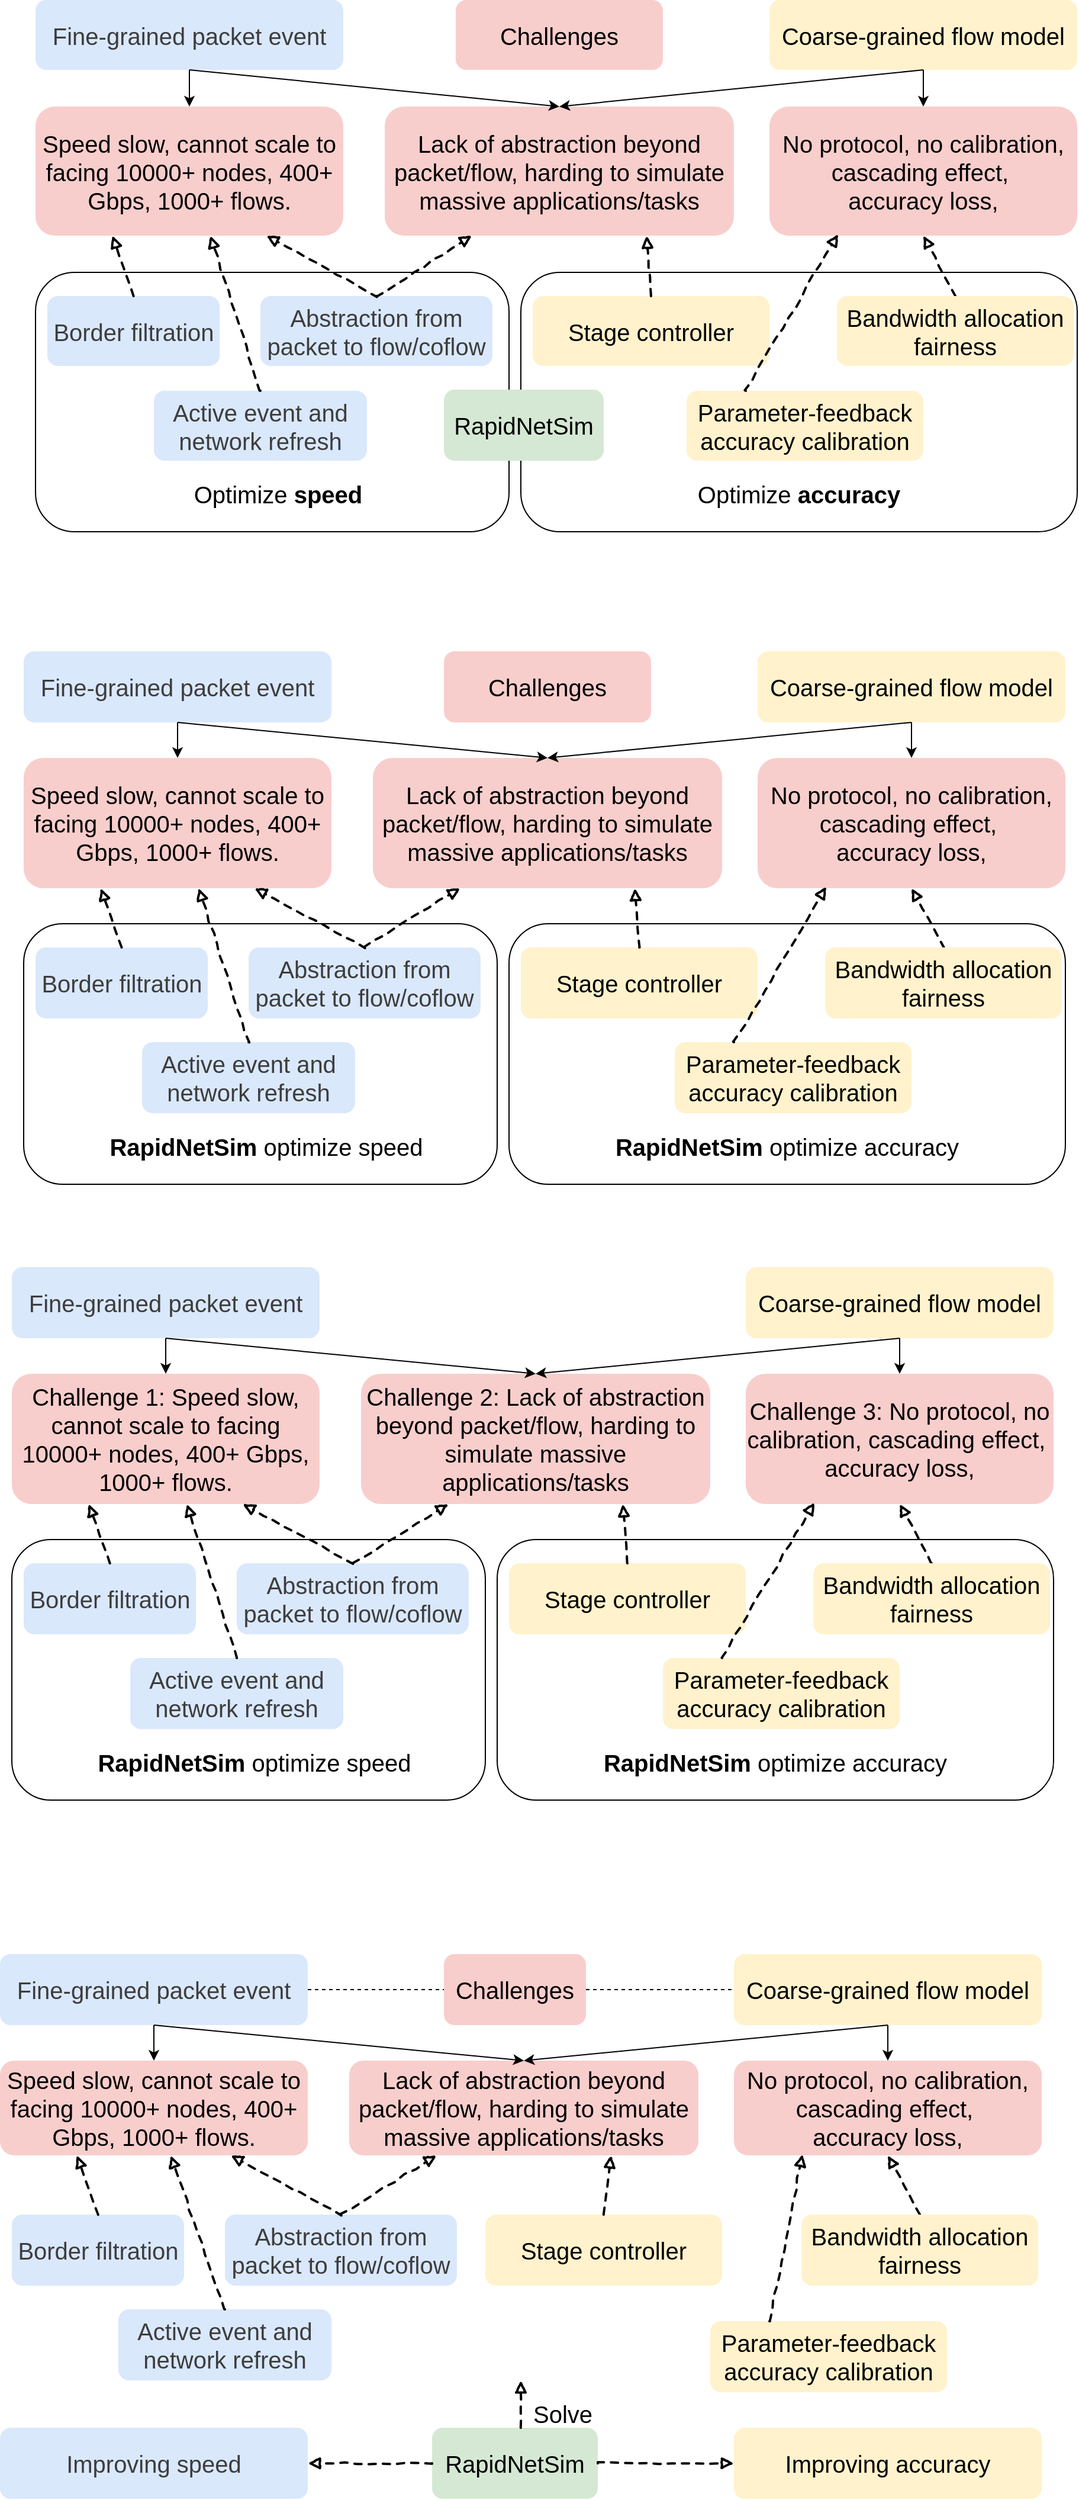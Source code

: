 <mxfile version="13.3.1" type="device"><diagram id="dvF3qBFWhbj6SOYDNJei" name="Page-1"><mxGraphModel dx="1113" dy="1903" grid="1" gridSize="10" guides="1" tooltips="1" connect="1" arrows="1" fold="1" page="1" pageScale="1" pageWidth="827" pageHeight="1169" math="0" shadow="0"><root><mxCell id="0"/><mxCell id="1" parent="0"/><mxCell id="wLkwYKBlWS40kMxZUH58-6" value="" style="rounded=1;whiteSpace=wrap;html=1;strokeColor=#000000;fillColor=none;" parent="1" vertex="1"><mxGeometry x="570" y="350" width="470" height="220" as="geometry"/></mxCell><mxCell id="wLkwYKBlWS40kMxZUH58-5" value="&lt;span style=&quot;color: rgb(61 , 61 , 61) ; font-family: &amp;#34;arial&amp;#34; , sans-serif&quot;&gt;&lt;font style=&quot;font-size: 20px&quot;&gt;Improving speed&lt;/font&gt;&lt;/span&gt;" style="rounded=1;whiteSpace=wrap;html=1;strokeColor=#000000;fillColor=none;" parent="1" vertex="1"><mxGeometry x="160" y="350" width="400" height="220" as="geometry"/></mxCell><mxCell id="55yMOK5SOiqgA7bd5RQL-1" value="&lt;font style=&quot;font-size: 20px&quot;&gt;Coarse-grained flow model&lt;/font&gt;" style="rounded=1;whiteSpace=wrap;html=1;strokeColor=none;fillColor=#fff2cc;" parent="1" vertex="1"><mxGeometry x="770" y="700" width="260" height="60" as="geometry"/></mxCell><mxCell id="55yMOK5SOiqgA7bd5RQL-2" value="&lt;span style=&quot;color: rgb(61 , 61 , 61) ; font-family: &amp;#34;arial&amp;#34; , sans-serif&quot;&gt;&lt;font style=&quot;font-size: 20px&quot;&gt;Fine-grained packet event&lt;/font&gt;&lt;/span&gt;" style="rounded=1;whiteSpace=wrap;html=1;strokeColor=none;fillColor=#dae8fc;" parent="1" vertex="1"><mxGeometry x="150" y="700" width="260" height="60" as="geometry"/></mxCell><mxCell id="55yMOK5SOiqgA7bd5RQL-3" value="&lt;font style=&quot;font-size: 20px&quot;&gt;Challenges&lt;/font&gt;" style="rounded=1;whiteSpace=wrap;html=1;strokeColor=none;fillColor=#f8cecc;" parent="1" vertex="1"><mxGeometry x="525" y="700" width="120" height="60" as="geometry"/></mxCell><mxCell id="55yMOK5SOiqgA7bd5RQL-4" value="&lt;font style=&quot;font-size: 20px&quot;&gt;RapidNetSim&lt;/font&gt;" style="rounded=1;whiteSpace=wrap;html=1;strokeColor=none;fillColor=#d5e8d4;" parent="1" vertex="1"><mxGeometry x="515" y="1100" width="140" height="60" as="geometry"/></mxCell><mxCell id="55yMOK5SOiqgA7bd5RQL-5" value="&lt;span style=&quot;color: rgb(61 , 61 , 61) ; font-family: &amp;#34;arial&amp;#34; , sans-serif&quot;&gt;&lt;font style=&quot;font-size: 20px&quot;&gt;Improving speed&lt;/font&gt;&lt;/span&gt;" style="rounded=1;whiteSpace=wrap;html=1;strokeColor=none;fillColor=#dae8fc;" parent="1" vertex="1"><mxGeometry x="150" y="1100" width="260" height="60" as="geometry"/></mxCell><mxCell id="55yMOK5SOiqgA7bd5RQL-6" value="&lt;font style=&quot;font-size: 20px&quot;&gt;Improving accuracy&lt;/font&gt;" style="rounded=1;whiteSpace=wrap;html=1;strokeColor=none;fillColor=#fff2cc;" parent="1" vertex="1"><mxGeometry x="770" y="1100" width="260" height="60" as="geometry"/></mxCell><mxCell id="55yMOK5SOiqgA7bd5RQL-7" value="&lt;font style=&quot;font-size: 20px&quot;&gt;Speed slow, cannot scale to facing 10000+ nodes, 400+ Gbps, 1000+ flows.&lt;/font&gt;" style="rounded=1;whiteSpace=wrap;html=1;strokeColor=none;fillColor=#f8cecc;" parent="1" vertex="1"><mxGeometry x="150" y="790" width="260" height="80" as="geometry"/></mxCell><mxCell id="55yMOK5SOiqgA7bd5RQL-8" value="&lt;span style=&quot;font-size: 20px&quot;&gt;Lack of abstraction beyond packet/flow, harding to simulate massive applications/tasks&lt;/span&gt;" style="rounded=1;whiteSpace=wrap;html=1;strokeColor=none;fillColor=#f8cecc;" parent="1" vertex="1"><mxGeometry x="445" y="790" width="295" height="80" as="geometry"/></mxCell><mxCell id="55yMOK5SOiqgA7bd5RQL-9" value="&lt;span style=&quot;font-size: 20px&quot;&gt;No protocol, no calibration, cascading effect,&amp;nbsp; &lt;br&gt;&lt;/span&gt;&lt;span style=&quot;font-size: 20px&quot;&gt;accuracy loss,&lt;/span&gt;" style="rounded=1;whiteSpace=wrap;html=1;strokeColor=none;fillColor=#f8cecc;" parent="1" vertex="1"><mxGeometry x="770" y="790" width="260" height="80" as="geometry"/></mxCell><mxCell id="55yMOK5SOiqgA7bd5RQL-10" value="" style="endArrow=classic;html=1;exitX=0.5;exitY=1;exitDx=0;exitDy=0;entryX=0.5;entryY=0;entryDx=0;entryDy=0;" parent="1" source="55yMOK5SOiqgA7bd5RQL-2" target="55yMOK5SOiqgA7bd5RQL-7" edge="1"><mxGeometry width="50" height="50" relative="1" as="geometry"><mxPoint x="525" y="1000" as="sourcePoint"/><mxPoint x="420" y="1000" as="targetPoint"/></mxGeometry></mxCell><mxCell id="55yMOK5SOiqgA7bd5RQL-11" value="" style="endArrow=classic;html=1;exitX=0.5;exitY=1;exitDx=0;exitDy=0;entryX=0.5;entryY=0;entryDx=0;entryDy=0;" parent="1" source="55yMOK5SOiqgA7bd5RQL-1" target="55yMOK5SOiqgA7bd5RQL-9" edge="1"><mxGeometry width="50" height="50" relative="1" as="geometry"><mxPoint x="290" y="770" as="sourcePoint"/><mxPoint x="290" y="800" as="targetPoint"/></mxGeometry></mxCell><mxCell id="55yMOK5SOiqgA7bd5RQL-12" value="" style="endArrow=classic;html=1;exitX=0.5;exitY=1;exitDx=0;exitDy=0;entryX=0.5;entryY=0;entryDx=0;entryDy=0;" parent="1" source="55yMOK5SOiqgA7bd5RQL-1" target="55yMOK5SOiqgA7bd5RQL-8" edge="1"><mxGeometry width="50" height="50" relative="1" as="geometry"><mxPoint x="910" y="770" as="sourcePoint"/><mxPoint x="910" y="800" as="targetPoint"/></mxGeometry></mxCell><mxCell id="55yMOK5SOiqgA7bd5RQL-13" value="" style="endArrow=classic;html=1;exitX=0.5;exitY=1;exitDx=0;exitDy=0;entryX=0.5;entryY=0;entryDx=0;entryDy=0;" parent="1" source="55yMOK5SOiqgA7bd5RQL-2" target="55yMOK5SOiqgA7bd5RQL-8" edge="1"><mxGeometry width="50" height="50" relative="1" as="geometry"><mxPoint x="910" y="770" as="sourcePoint"/><mxPoint x="602.5" y="800" as="targetPoint"/></mxGeometry></mxCell><mxCell id="55yMOK5SOiqgA7bd5RQL-14" value="" style="endArrow=none;dashed=1;html=1;exitX=1;exitY=0.5;exitDx=0;exitDy=0;entryX=0;entryY=0.5;entryDx=0;entryDy=0;" parent="1" source="55yMOK5SOiqgA7bd5RQL-2" target="55yMOK5SOiqgA7bd5RQL-3" edge="1"><mxGeometry width="50" height="50" relative="1" as="geometry"><mxPoint x="530" y="890" as="sourcePoint"/><mxPoint x="580" y="840" as="targetPoint"/></mxGeometry></mxCell><mxCell id="55yMOK5SOiqgA7bd5RQL-15" value="" style="endArrow=none;dashed=1;html=1;exitX=1;exitY=0.5;exitDx=0;exitDy=0;entryX=0;entryY=0.5;entryDx=0;entryDy=0;" parent="1" source="55yMOK5SOiqgA7bd5RQL-3" target="55yMOK5SOiqgA7bd5RQL-1" edge="1"><mxGeometry width="50" height="50" relative="1" as="geometry"><mxPoint x="420" y="740" as="sourcePoint"/><mxPoint x="535" y="740" as="targetPoint"/></mxGeometry></mxCell><mxCell id="55yMOK5SOiqgA7bd5RQL-16" value="&lt;span style=&quot;color: rgb(61 , 61 , 61) ; font-family: &amp;#34;arial&amp;#34; , sans-serif&quot;&gt;&lt;font style=&quot;font-size: 20px&quot;&gt;Abstraction from packet to flow/coflow&lt;/font&gt;&lt;/span&gt;" style="rounded=1;whiteSpace=wrap;html=1;strokeColor=none;fillColor=#dae8fc;" parent="1" vertex="1"><mxGeometry x="340" y="920" width="196" height="60" as="geometry"/></mxCell><mxCell id="55yMOK5SOiqgA7bd5RQL-17" value="&lt;font style=&quot;font-size: 20px&quot;&gt;Stage controller&lt;/font&gt;" style="rounded=1;whiteSpace=wrap;html=1;strokeColor=none;fillColor=#fff2cc;" parent="1" vertex="1"><mxGeometry x="560" y="920" width="200" height="60" as="geometry"/></mxCell><mxCell id="55yMOK5SOiqgA7bd5RQL-18" value="&lt;span style=&quot;color: rgb(61 , 61 , 61) ; font-family: &amp;#34;arial&amp;#34; , sans-serif&quot;&gt;&lt;font style=&quot;font-size: 20px&quot;&gt;Active event and network refresh&lt;/font&gt;&lt;/span&gt;" style="rounded=1;whiteSpace=wrap;html=1;strokeColor=none;fillColor=#dae8fc;" parent="1" vertex="1"><mxGeometry x="250" y="1000" width="180" height="60" as="geometry"/></mxCell><mxCell id="55yMOK5SOiqgA7bd5RQL-19" value="&lt;span style=&quot;color: rgb(61 , 61 , 61) ; font-family: &amp;#34;arial&amp;#34; , sans-serif&quot;&gt;&lt;font style=&quot;font-size: 20px&quot;&gt;Border filtration&lt;/font&gt;&lt;/span&gt;" style="rounded=1;whiteSpace=wrap;html=1;strokeColor=none;fillColor=#dae8fc;" parent="1" vertex="1"><mxGeometry x="160" y="920" width="145.5" height="60" as="geometry"/></mxCell><mxCell id="55yMOK5SOiqgA7bd5RQL-21" value="&lt;span style=&quot;font-size: 20px&quot;&gt;Parameter-feedback accuracy calibration&lt;/span&gt;" style="rounded=1;whiteSpace=wrap;html=1;strokeColor=none;fillColor=#fff2cc;" parent="1" vertex="1"><mxGeometry x="750" y="1010" width="200" height="60" as="geometry"/></mxCell><mxCell id="55yMOK5SOiqgA7bd5RQL-22" value="" style="endArrow=block;html=1;shadow=0;comic=1;endFill=0;dashed=1;strokeWidth=2;" parent="1" edge="1"><mxGeometry width="50" height="50" relative="1" as="geometry"><mxPoint x="590" y="1100" as="sourcePoint"/><mxPoint x="590" y="1060" as="targetPoint"/></mxGeometry></mxCell><mxCell id="55yMOK5SOiqgA7bd5RQL-23" value="" style="endArrow=block;html=1;shadow=0;comic=1;endFill=0;dashed=1;strokeWidth=2;exitX=0.5;exitY=0;exitDx=0;exitDy=0;entryX=0.25;entryY=1;entryDx=0;entryDy=0;" parent="1" source="55yMOK5SOiqgA7bd5RQL-16" target="55yMOK5SOiqgA7bd5RQL-8" edge="1"><mxGeometry width="50" height="50" relative="1" as="geometry"><mxPoint x="455" y="660" as="sourcePoint"/><mxPoint x="505" y="610" as="targetPoint"/></mxGeometry></mxCell><mxCell id="55yMOK5SOiqgA7bd5RQL-24" value="" style="endArrow=block;html=1;shadow=0;comic=1;endFill=0;dashed=1;strokeWidth=2;exitX=0.5;exitY=0;exitDx=0;exitDy=0;entryX=0.75;entryY=1;entryDx=0;entryDy=0;" parent="1" source="55yMOK5SOiqgA7bd5RQL-17" target="55yMOK5SOiqgA7bd5RQL-8" edge="1"><mxGeometry width="50" height="50" relative="1" as="geometry"><mxPoint x="493.5" y="930" as="sourcePoint"/><mxPoint x="528.75" y="880" as="targetPoint"/></mxGeometry></mxCell><mxCell id="55yMOK5SOiqgA7bd5RQL-25" value="" style="endArrow=block;html=1;shadow=0;comic=1;endFill=0;dashed=1;strokeWidth=2;entryX=0.75;entryY=1;entryDx=0;entryDy=0;exitX=0.5;exitY=0;exitDx=0;exitDy=0;" parent="1" source="55yMOK5SOiqgA7bd5RQL-16" target="55yMOK5SOiqgA7bd5RQL-7" edge="1"><mxGeometry width="50" height="50" relative="1" as="geometry"><mxPoint x="480" y="920" as="sourcePoint"/><mxPoint x="528.75" y="880" as="targetPoint"/></mxGeometry></mxCell><mxCell id="55yMOK5SOiqgA7bd5RQL-26" value="" style="endArrow=block;html=1;shadow=0;comic=1;endFill=0;dashed=1;strokeWidth=2;exitX=0.5;exitY=0;exitDx=0;exitDy=0;" parent="1" source="55yMOK5SOiqgA7bd5RQL-18" target="55yMOK5SOiqgA7bd5RQL-7" edge="1"><mxGeometry width="50" height="50" relative="1" as="geometry"><mxPoint x="490" y="930" as="sourcePoint"/><mxPoint x="355" y="880" as="targetPoint"/></mxGeometry></mxCell><mxCell id="55yMOK5SOiqgA7bd5RQL-27" value="" style="endArrow=block;html=1;shadow=0;comic=1;endFill=0;dashed=1;strokeWidth=2;exitX=0.5;exitY=0;exitDx=0;exitDy=0;entryX=0.25;entryY=1;entryDx=0;entryDy=0;" parent="1" source="55yMOK5SOiqgA7bd5RQL-19" target="55yMOK5SOiqgA7bd5RQL-7" edge="1"><mxGeometry width="50" height="50" relative="1" as="geometry"><mxPoint x="140" y="930" as="sourcePoint"/><mxPoint x="223.333" y="880" as="targetPoint"/></mxGeometry></mxCell><mxCell id="55yMOK5SOiqgA7bd5RQL-28" value="" style="endArrow=block;html=1;shadow=0;comic=1;endFill=0;dashed=1;strokeWidth=2;exitX=0.5;exitY=0;exitDx=0;exitDy=0;entryX=0.5;entryY=1;entryDx=0;entryDy=0;" parent="1" source="55yMOK5SOiqgA7bd5RQL-20" target="55yMOK5SOiqgA7bd5RQL-9" edge="1"><mxGeometry width="50" height="50" relative="1" as="geometry"><mxPoint x="700" y="930" as="sourcePoint"/><mxPoint x="676.25" y="880" as="targetPoint"/></mxGeometry></mxCell><mxCell id="55yMOK5SOiqgA7bd5RQL-30" value="&lt;font style=&quot;font-size: 20px&quot;&gt;Solve&lt;/font&gt;" style="text;html=1;align=center;verticalAlign=middle;resizable=0;points=[];autosize=1;" parent="1" vertex="1"><mxGeometry x="590" y="1078" width="70" height="20" as="geometry"/></mxCell><mxCell id="55yMOK5SOiqgA7bd5RQL-31" value="" style="endArrow=block;html=1;shadow=0;comic=1;endFill=0;dashed=1;strokeWidth=2;entryX=1;entryY=0.5;entryDx=0;entryDy=0;exitX=0;exitY=0.5;exitDx=0;exitDy=0;" parent="1" source="55yMOK5SOiqgA7bd5RQL-4" target="55yMOK5SOiqgA7bd5RQL-5" edge="1"><mxGeometry width="50" height="50" relative="1" as="geometry"><mxPoint x="600.0" y="1110" as="sourcePoint"/><mxPoint x="600.0" y="1070" as="targetPoint"/></mxGeometry></mxCell><mxCell id="55yMOK5SOiqgA7bd5RQL-32" value="" style="endArrow=block;html=1;shadow=0;comic=1;endFill=0;dashed=1;strokeWidth=2;entryX=0;entryY=0.5;entryDx=0;entryDy=0;exitX=1;exitY=0.5;exitDx=0;exitDy=0;" parent="1" source="55yMOK5SOiqgA7bd5RQL-4" target="55yMOK5SOiqgA7bd5RQL-6" edge="1"><mxGeometry width="50" height="50" relative="1" as="geometry"><mxPoint x="720" y="1160" as="sourcePoint"/><mxPoint x="420.0" y="1140.0" as="targetPoint"/></mxGeometry></mxCell><mxCell id="55yMOK5SOiqgA7bd5RQL-20" value="&lt;font style=&quot;font-size: 20px&quot;&gt;Bandwidth allocation fairness&lt;/font&gt;&lt;span style=&quot;color: rgba(0 , 0 , 0 , 0) ; font-family: monospace ; font-size: 0px&quot;&gt;%3CmxGraphModel%3E%3Croot%3E%3CmxCell%20id%3D%220%22%2F%3E%3CmxCell%20id%3D%221%22%20parent%3D%220%22%2F%3E%3CmxCell%20id%3D%222%22%20value%3D%22%26lt%3Bfont%20style%3D%26quot%3Bfont-size%3A%2020px%26quot%3B%26gt%3BStage%20controller%26lt%3B%2Ffont%26gt%3B%22%20style%3D%22rounded%3D1%3BwhiteSpace%3Dwrap%3Bhtml%3D1%3BstrokeColor%3Dnone%3BfillColor%3D%23fff2cc%3B%22%20vertex%3D%221%22%20parent%3D%221%22%3E%3CmxGeometry%20x%3D%22560%22%20y%3D%22450%22%20width%3D%22200%22%20height%3D%2260%22%20as%3D%22geometry%22%2F%3E%3C%2FmxCell%3E%3C%2Froot%3E%3C%2FmxGraphModel%3E&lt;/span&gt;" style="rounded=1;whiteSpace=wrap;html=1;strokeColor=none;fillColor=#fff2cc;" parent="1" vertex="1"><mxGeometry x="827" y="920" width="200" height="60" as="geometry"/></mxCell><mxCell id="55yMOK5SOiqgA7bd5RQL-33" value="" style="endArrow=block;html=1;shadow=0;comic=1;endFill=0;dashed=1;strokeWidth=2;exitX=0.25;exitY=0;exitDx=0;exitDy=0;entryX=0.223;entryY=0.988;entryDx=0;entryDy=0;entryPerimeter=0;" parent="1" source="55yMOK5SOiqgA7bd5RQL-21" target="55yMOK5SOiqgA7bd5RQL-9" edge="1"><mxGeometry width="50" height="50" relative="1" as="geometry"><mxPoint x="977" y="1010" as="sourcePoint"/><mxPoint x="965" y="870" as="targetPoint"/></mxGeometry></mxCell><mxCell id="wLkwYKBlWS40kMxZUH58-1" value="&lt;font style=&quot;font-size: 20px&quot;&gt;Coarse-grained flow model&lt;/font&gt;" style="rounded=1;whiteSpace=wrap;html=1;strokeColor=none;fillColor=#fff2cc;" parent="1" vertex="1"><mxGeometry x="780" y="120" width="260" height="60" as="geometry"/></mxCell><mxCell id="wLkwYKBlWS40kMxZUH58-2" value="&lt;span style=&quot;color: rgb(61 , 61 , 61) ; font-family: &amp;#34;arial&amp;#34; , sans-serif&quot;&gt;&lt;font style=&quot;font-size: 20px&quot;&gt;Fine-grained packet event&lt;/font&gt;&lt;/span&gt;" style="rounded=1;whiteSpace=wrap;html=1;strokeColor=none;fillColor=#dae8fc;" parent="1" vertex="1"><mxGeometry x="160" y="120" width="260" height="60" as="geometry"/></mxCell><mxCell id="wLkwYKBlWS40kMxZUH58-4" value="&lt;font style=&quot;font-size: 20px&quot;&gt;&lt;b&gt;RapidNetSim&lt;/b&gt; optimize speed&lt;/font&gt;" style="rounded=1;whiteSpace=wrap;html=1;strokeColor=none;fillColor=none;" parent="1" vertex="1"><mxGeometry x="205" y="510" width="320" height="55" as="geometry"/></mxCell><mxCell id="wLkwYKBlWS40kMxZUH58-7" value="&lt;font style=&quot;font-size: 20px&quot;&gt;Challenge 1: Speed slow, cannot scale to facing 10000+ nodes, 400+ Gbps, 1000+ flows.&lt;/font&gt;" style="rounded=1;whiteSpace=wrap;html=1;strokeColor=none;fillColor=#f8cecc;" parent="1" vertex="1"><mxGeometry x="160" y="210" width="260" height="110" as="geometry"/></mxCell><mxCell id="wLkwYKBlWS40kMxZUH58-8" value="&lt;span style=&quot;font-size: 20px&quot;&gt;Challenge 2: Lack of abstraction beyond packet/flow, harding to simulate massive applications/tasks&lt;/span&gt;" style="rounded=1;whiteSpace=wrap;html=1;strokeColor=none;fillColor=#f8cecc;" parent="1" vertex="1"><mxGeometry x="455" y="210" width="295" height="110" as="geometry"/></mxCell><mxCell id="wLkwYKBlWS40kMxZUH58-9" value="&lt;span style=&quot;font-size: 20px&quot;&gt;Challenge 3: No protocol, no calibration, cascading effect,&amp;nbsp; &lt;br&gt;&lt;/span&gt;&lt;span style=&quot;font-size: 20px&quot;&gt;accuracy loss,&lt;/span&gt;" style="rounded=1;whiteSpace=wrap;html=1;strokeColor=none;fillColor=#f8cecc;" parent="1" vertex="1"><mxGeometry x="780" y="210" width="260" height="110" as="geometry"/></mxCell><mxCell id="wLkwYKBlWS40kMxZUH58-10" value="" style="endArrow=classic;html=1;exitX=0.5;exitY=1;exitDx=0;exitDy=0;entryX=0.5;entryY=0;entryDx=0;entryDy=0;" parent="1" source="wLkwYKBlWS40kMxZUH58-2" target="wLkwYKBlWS40kMxZUH58-7" edge="1"><mxGeometry width="50" height="50" relative="1" as="geometry"><mxPoint x="535" y="450" as="sourcePoint"/><mxPoint x="430" y="450" as="targetPoint"/></mxGeometry></mxCell><mxCell id="wLkwYKBlWS40kMxZUH58-11" value="" style="endArrow=classic;html=1;exitX=0.5;exitY=1;exitDx=0;exitDy=0;entryX=0.5;entryY=0;entryDx=0;entryDy=0;" parent="1" source="wLkwYKBlWS40kMxZUH58-1" target="wLkwYKBlWS40kMxZUH58-9" edge="1"><mxGeometry width="50" height="50" relative="1" as="geometry"><mxPoint x="300" y="220" as="sourcePoint"/><mxPoint x="300" y="250" as="targetPoint"/></mxGeometry></mxCell><mxCell id="wLkwYKBlWS40kMxZUH58-12" value="" style="endArrow=classic;html=1;exitX=0.5;exitY=1;exitDx=0;exitDy=0;entryX=0.5;entryY=0;entryDx=0;entryDy=0;" parent="1" source="wLkwYKBlWS40kMxZUH58-1" target="wLkwYKBlWS40kMxZUH58-8" edge="1"><mxGeometry width="50" height="50" relative="1" as="geometry"><mxPoint x="920" y="220" as="sourcePoint"/><mxPoint x="920" y="250" as="targetPoint"/></mxGeometry></mxCell><mxCell id="wLkwYKBlWS40kMxZUH58-13" value="" style="endArrow=classic;html=1;exitX=0.5;exitY=1;exitDx=0;exitDy=0;entryX=0.5;entryY=0;entryDx=0;entryDy=0;" parent="1" source="wLkwYKBlWS40kMxZUH58-2" target="wLkwYKBlWS40kMxZUH58-8" edge="1"><mxGeometry width="50" height="50" relative="1" as="geometry"><mxPoint x="920" y="220" as="sourcePoint"/><mxPoint x="612.5" y="250" as="targetPoint"/></mxGeometry></mxCell><mxCell id="wLkwYKBlWS40kMxZUH58-16" value="&lt;span style=&quot;color: rgb(61 , 61 , 61) ; font-family: &amp;#34;arial&amp;#34; , sans-serif&quot;&gt;&lt;font style=&quot;font-size: 20px&quot;&gt;Abstraction from packet to flow/coflow&lt;/font&gt;&lt;/span&gt;" style="rounded=1;whiteSpace=wrap;html=1;strokeColor=none;fillColor=#dae8fc;" parent="1" vertex="1"><mxGeometry x="350" y="370" width="196" height="60" as="geometry"/></mxCell><mxCell id="wLkwYKBlWS40kMxZUH58-17" value="&lt;font style=&quot;font-size: 20px&quot;&gt;Stage controller&lt;/font&gt;" style="rounded=1;whiteSpace=wrap;html=1;strokeColor=none;fillColor=#fff2cc;" parent="1" vertex="1"><mxGeometry x="580" y="370" width="200" height="60" as="geometry"/></mxCell><mxCell id="wLkwYKBlWS40kMxZUH58-18" value="&lt;span style=&quot;color: rgb(61 , 61 , 61) ; font-family: &amp;#34;arial&amp;#34; , sans-serif&quot;&gt;&lt;font style=&quot;font-size: 20px&quot;&gt;Active event and network refresh&lt;/font&gt;&lt;/span&gt;" style="rounded=1;whiteSpace=wrap;html=1;strokeColor=none;fillColor=#dae8fc;" parent="1" vertex="1"><mxGeometry x="260" y="450" width="180" height="60" as="geometry"/></mxCell><mxCell id="wLkwYKBlWS40kMxZUH58-19" value="&lt;span style=&quot;color: rgb(61 , 61 , 61) ; font-family: &amp;#34;arial&amp;#34; , sans-serif&quot;&gt;&lt;font style=&quot;font-size: 20px&quot;&gt;Border filtration&lt;/font&gt;&lt;/span&gt;" style="rounded=1;whiteSpace=wrap;html=1;strokeColor=none;fillColor=#dae8fc;" parent="1" vertex="1"><mxGeometry x="170" y="370" width="145.5" height="60" as="geometry"/></mxCell><mxCell id="wLkwYKBlWS40kMxZUH58-20" value="&lt;span style=&quot;font-size: 20px&quot;&gt;Parameter-feedback accuracy calibration&lt;/span&gt;" style="rounded=1;whiteSpace=wrap;html=1;strokeColor=none;fillColor=#fff2cc;" parent="1" vertex="1"><mxGeometry x="710" y="450" width="200" height="60" as="geometry"/></mxCell><mxCell id="wLkwYKBlWS40kMxZUH58-22" value="" style="endArrow=block;html=1;shadow=0;comic=1;endFill=0;dashed=1;strokeWidth=2;exitX=0.5;exitY=0;exitDx=0;exitDy=0;entryX=0.25;entryY=1;entryDx=0;entryDy=0;" parent="1" source="wLkwYKBlWS40kMxZUH58-16" target="wLkwYKBlWS40kMxZUH58-8" edge="1"><mxGeometry width="50" height="50" relative="1" as="geometry"><mxPoint x="465" y="110" as="sourcePoint"/><mxPoint x="515" y="60" as="targetPoint"/></mxGeometry></mxCell><mxCell id="wLkwYKBlWS40kMxZUH58-23" value="" style="endArrow=block;html=1;shadow=0;comic=1;endFill=0;dashed=1;strokeWidth=2;exitX=0.5;exitY=0;exitDx=0;exitDy=0;entryX=0.75;entryY=1;entryDx=0;entryDy=0;" parent="1" source="wLkwYKBlWS40kMxZUH58-17" target="wLkwYKBlWS40kMxZUH58-8" edge="1"><mxGeometry width="50" height="50" relative="1" as="geometry"><mxPoint x="503.5" y="380" as="sourcePoint"/><mxPoint x="538.75" y="330" as="targetPoint"/></mxGeometry></mxCell><mxCell id="wLkwYKBlWS40kMxZUH58-24" value="" style="endArrow=block;html=1;shadow=0;comic=1;endFill=0;dashed=1;strokeWidth=2;entryX=0.75;entryY=1;entryDx=0;entryDy=0;exitX=0.5;exitY=0;exitDx=0;exitDy=0;" parent="1" source="wLkwYKBlWS40kMxZUH58-16" target="wLkwYKBlWS40kMxZUH58-7" edge="1"><mxGeometry width="50" height="50" relative="1" as="geometry"><mxPoint x="490" y="370" as="sourcePoint"/><mxPoint x="538.75" y="330" as="targetPoint"/></mxGeometry></mxCell><mxCell id="wLkwYKBlWS40kMxZUH58-25" value="" style="endArrow=block;html=1;shadow=0;comic=1;endFill=0;dashed=1;strokeWidth=2;exitX=0.5;exitY=0;exitDx=0;exitDy=0;" parent="1" source="wLkwYKBlWS40kMxZUH58-18" target="wLkwYKBlWS40kMxZUH58-7" edge="1"><mxGeometry width="50" height="50" relative="1" as="geometry"><mxPoint x="500" y="380" as="sourcePoint"/><mxPoint x="365" y="330" as="targetPoint"/></mxGeometry></mxCell><mxCell id="wLkwYKBlWS40kMxZUH58-26" value="" style="endArrow=block;html=1;shadow=0;comic=1;endFill=0;dashed=1;strokeWidth=2;exitX=0.5;exitY=0;exitDx=0;exitDy=0;entryX=0.25;entryY=1;entryDx=0;entryDy=0;" parent="1" source="wLkwYKBlWS40kMxZUH58-19" target="wLkwYKBlWS40kMxZUH58-7" edge="1"><mxGeometry width="50" height="50" relative="1" as="geometry"><mxPoint x="150" y="380" as="sourcePoint"/><mxPoint x="233.333" y="330" as="targetPoint"/></mxGeometry></mxCell><mxCell id="wLkwYKBlWS40kMxZUH58-27" value="" style="endArrow=block;html=1;shadow=0;comic=1;endFill=0;dashed=1;strokeWidth=2;exitX=0.5;exitY=0;exitDx=0;exitDy=0;entryX=0.5;entryY=1;entryDx=0;entryDy=0;" parent="1" source="wLkwYKBlWS40kMxZUH58-31" target="wLkwYKBlWS40kMxZUH58-9" edge="1"><mxGeometry width="50" height="50" relative="1" as="geometry"><mxPoint x="710" y="380" as="sourcePoint"/><mxPoint x="686.25" y="330" as="targetPoint"/></mxGeometry></mxCell><mxCell id="wLkwYKBlWS40kMxZUH58-31" value="&lt;font style=&quot;font-size: 20px&quot;&gt;Bandwidth allocation fairness&lt;/font&gt;&lt;span style=&quot;color: rgba(0 , 0 , 0 , 0) ; font-family: monospace ; font-size: 0px&quot;&gt;%3CmxGraphModel%3E%3Croot%3E%3CmxCell%20id%3D%220%22%2F%3E%3CmxCell%20id%3D%221%22%20parent%3D%220%22%2F%3E%3CmxCell%20id%3D%222%22%20value%3D%22%26lt%3Bfont%20style%3D%26quot%3Bfont-size%3A%2020px%26quot%3B%26gt%3BStage%20controller%26lt%3B%2Ffont%26gt%3B%22%20style%3D%22rounded%3D1%3BwhiteSpace%3Dwrap%3Bhtml%3D1%3BstrokeColor%3Dnone%3BfillColor%3D%23fff2cc%3B%22%20vertex%3D%221%22%20parent%3D%221%22%3E%3CmxGeometry%20x%3D%22560%22%20y%3D%22450%22%20width%3D%22200%22%20height%3D%2260%22%20as%3D%22geometry%22%2F%3E%3C%2FmxCell%3E%3C%2Froot%3E%3C%2FmxGraphModel%3E&lt;/span&gt;" style="rounded=1;whiteSpace=wrap;html=1;strokeColor=none;fillColor=#fff2cc;" parent="1" vertex="1"><mxGeometry x="837" y="370" width="200" height="60" as="geometry"/></mxCell><mxCell id="wLkwYKBlWS40kMxZUH58-32" value="" style="endArrow=block;html=1;shadow=0;comic=1;endFill=0;dashed=1;strokeWidth=2;exitX=0.25;exitY=0;exitDx=0;exitDy=0;entryX=0.223;entryY=0.988;entryDx=0;entryDy=0;entryPerimeter=0;" parent="1" source="wLkwYKBlWS40kMxZUH58-20" target="wLkwYKBlWS40kMxZUH58-9" edge="1"><mxGeometry width="50" height="50" relative="1" as="geometry"><mxPoint x="987" y="460" as="sourcePoint"/><mxPoint x="975" y="320" as="targetPoint"/></mxGeometry></mxCell><mxCell id="wLkwYKBlWS40kMxZUH58-33" value="&lt;font style=&quot;font-size: 20px&quot;&gt;&lt;b&gt;RapidNetSim&lt;/b&gt; optimize accuracy&lt;/font&gt;" style="rounded=1;whiteSpace=wrap;html=1;strokeColor=none;fillColor=none;" parent="1" vertex="1"><mxGeometry x="645" y="510" width="320" height="55" as="geometry"/></mxCell><mxCell id="O9HL3-xzxUurFBjgnGP_-1" value="" style="rounded=1;whiteSpace=wrap;html=1;strokeColor=#000000;fillColor=none;" parent="1" vertex="1"><mxGeometry x="580" y="-170" width="470" height="220" as="geometry"/></mxCell><mxCell id="O9HL3-xzxUurFBjgnGP_-2" value="&lt;span style=&quot;color: rgb(61 , 61 , 61) ; font-family: &amp;#34;arial&amp;#34; , sans-serif&quot;&gt;&lt;font style=&quot;font-size: 20px&quot;&gt;Improving speed&lt;/font&gt;&lt;/span&gt;" style="rounded=1;whiteSpace=wrap;html=1;strokeColor=#000000;fillColor=none;" parent="1" vertex="1"><mxGeometry x="170" y="-170" width="400" height="220" as="geometry"/></mxCell><mxCell id="O9HL3-xzxUurFBjgnGP_-3" value="&lt;font style=&quot;font-size: 20px&quot;&gt;Coarse-grained flow model&lt;/font&gt;" style="rounded=1;whiteSpace=wrap;html=1;strokeColor=none;fillColor=#fff2cc;" parent="1" vertex="1"><mxGeometry x="790" y="-400" width="260" height="60" as="geometry"/></mxCell><mxCell id="O9HL3-xzxUurFBjgnGP_-4" value="&lt;span style=&quot;color: rgb(61 , 61 , 61) ; font-family: &amp;#34;arial&amp;#34; , sans-serif&quot;&gt;&lt;font style=&quot;font-size: 20px&quot;&gt;Fine-grained packet event&lt;/font&gt;&lt;/span&gt;" style="rounded=1;whiteSpace=wrap;html=1;strokeColor=none;fillColor=#dae8fc;" parent="1" vertex="1"><mxGeometry x="170" y="-400" width="260" height="60" as="geometry"/></mxCell><mxCell id="O9HL3-xzxUurFBjgnGP_-5" value="&lt;font style=&quot;font-size: 20px&quot;&gt;&lt;b&gt;RapidNetSim&lt;/b&gt; optimize speed&lt;/font&gt;" style="rounded=1;whiteSpace=wrap;html=1;strokeColor=none;fillColor=none;" parent="1" vertex="1"><mxGeometry x="215" y="-10" width="320" height="55" as="geometry"/></mxCell><mxCell id="O9HL3-xzxUurFBjgnGP_-6" value="&lt;font style=&quot;font-size: 20px&quot;&gt;Speed slow, cannot scale to facing 10000+ nodes, 400+ Gbps, 1000+ flows.&lt;/font&gt;" style="rounded=1;whiteSpace=wrap;html=1;strokeColor=none;fillColor=#f8cecc;" parent="1" vertex="1"><mxGeometry x="170" y="-310" width="260" height="110" as="geometry"/></mxCell><mxCell id="O9HL3-xzxUurFBjgnGP_-7" value="&lt;span style=&quot;font-size: 20px&quot;&gt;Lack of abstraction beyond packet/flow, harding to simulate massive applications/tasks&lt;/span&gt;" style="rounded=1;whiteSpace=wrap;html=1;strokeColor=none;fillColor=#f8cecc;" parent="1" vertex="1"><mxGeometry x="465" y="-310" width="295" height="110" as="geometry"/></mxCell><mxCell id="O9HL3-xzxUurFBjgnGP_-8" value="&lt;span style=&quot;font-size: 20px&quot;&gt;No protocol, no calibration, cascading effect,&amp;nbsp; &lt;br&gt;&lt;/span&gt;&lt;span style=&quot;font-size: 20px&quot;&gt;accuracy loss,&lt;/span&gt;" style="rounded=1;whiteSpace=wrap;html=1;strokeColor=none;fillColor=#f8cecc;" parent="1" vertex="1"><mxGeometry x="790" y="-310" width="260" height="110" as="geometry"/></mxCell><mxCell id="O9HL3-xzxUurFBjgnGP_-9" value="" style="endArrow=classic;html=1;exitX=0.5;exitY=1;exitDx=0;exitDy=0;entryX=0.5;entryY=0;entryDx=0;entryDy=0;" parent="1" source="O9HL3-xzxUurFBjgnGP_-4" target="O9HL3-xzxUurFBjgnGP_-6" edge="1"><mxGeometry width="50" height="50" relative="1" as="geometry"><mxPoint x="545" y="-70" as="sourcePoint"/><mxPoint x="440" y="-70" as="targetPoint"/></mxGeometry></mxCell><mxCell id="O9HL3-xzxUurFBjgnGP_-10" value="" style="endArrow=classic;html=1;exitX=0.5;exitY=1;exitDx=0;exitDy=0;entryX=0.5;entryY=0;entryDx=0;entryDy=0;" parent="1" source="O9HL3-xzxUurFBjgnGP_-3" target="O9HL3-xzxUurFBjgnGP_-8" edge="1"><mxGeometry width="50" height="50" relative="1" as="geometry"><mxPoint x="310" y="-300" as="sourcePoint"/><mxPoint x="310" y="-270" as="targetPoint"/></mxGeometry></mxCell><mxCell id="O9HL3-xzxUurFBjgnGP_-11" value="" style="endArrow=classic;html=1;exitX=0.5;exitY=1;exitDx=0;exitDy=0;entryX=0.5;entryY=0;entryDx=0;entryDy=0;" parent="1" source="O9HL3-xzxUurFBjgnGP_-3" target="O9HL3-xzxUurFBjgnGP_-7" edge="1"><mxGeometry width="50" height="50" relative="1" as="geometry"><mxPoint x="930" y="-300" as="sourcePoint"/><mxPoint x="930" y="-270" as="targetPoint"/></mxGeometry></mxCell><mxCell id="O9HL3-xzxUurFBjgnGP_-12" value="" style="endArrow=classic;html=1;exitX=0.5;exitY=1;exitDx=0;exitDy=0;entryX=0.5;entryY=0;entryDx=0;entryDy=0;" parent="1" source="O9HL3-xzxUurFBjgnGP_-4" target="O9HL3-xzxUurFBjgnGP_-7" edge="1"><mxGeometry width="50" height="50" relative="1" as="geometry"><mxPoint x="930" y="-300" as="sourcePoint"/><mxPoint x="622.5" y="-270" as="targetPoint"/></mxGeometry></mxCell><mxCell id="O9HL3-xzxUurFBjgnGP_-13" value="&lt;span style=&quot;color: rgb(61 , 61 , 61) ; font-family: &amp;#34;arial&amp;#34; , sans-serif&quot;&gt;&lt;font style=&quot;font-size: 20px&quot;&gt;Abstraction from packet to flow/coflow&lt;/font&gt;&lt;/span&gt;" style="rounded=1;whiteSpace=wrap;html=1;strokeColor=none;fillColor=#dae8fc;" parent="1" vertex="1"><mxGeometry x="360" y="-150" width="196" height="60" as="geometry"/></mxCell><mxCell id="O9HL3-xzxUurFBjgnGP_-14" value="&lt;font style=&quot;font-size: 20px&quot;&gt;Stage controller&lt;/font&gt;" style="rounded=1;whiteSpace=wrap;html=1;strokeColor=none;fillColor=#fff2cc;" parent="1" vertex="1"><mxGeometry x="590" y="-150" width="200" height="60" as="geometry"/></mxCell><mxCell id="O9HL3-xzxUurFBjgnGP_-15" value="&lt;span style=&quot;color: rgb(61 , 61 , 61) ; font-family: &amp;#34;arial&amp;#34; , sans-serif&quot;&gt;&lt;font style=&quot;font-size: 20px&quot;&gt;Active event and network refresh&lt;/font&gt;&lt;/span&gt;" style="rounded=1;whiteSpace=wrap;html=1;strokeColor=none;fillColor=#dae8fc;" parent="1" vertex="1"><mxGeometry x="270" y="-70" width="180" height="60" as="geometry"/></mxCell><mxCell id="O9HL3-xzxUurFBjgnGP_-16" value="&lt;span style=&quot;color: rgb(61 , 61 , 61) ; font-family: &amp;#34;arial&amp;#34; , sans-serif&quot;&gt;&lt;font style=&quot;font-size: 20px&quot;&gt;Border filtration&lt;/font&gt;&lt;/span&gt;" style="rounded=1;whiteSpace=wrap;html=1;strokeColor=none;fillColor=#dae8fc;" parent="1" vertex="1"><mxGeometry x="180" y="-150" width="145.5" height="60" as="geometry"/></mxCell><mxCell id="O9HL3-xzxUurFBjgnGP_-17" value="&lt;span style=&quot;font-size: 20px&quot;&gt;Parameter-feedback accuracy calibration&lt;/span&gt;" style="rounded=1;whiteSpace=wrap;html=1;strokeColor=none;fillColor=#fff2cc;" parent="1" vertex="1"><mxGeometry x="720" y="-70" width="200" height="60" as="geometry"/></mxCell><mxCell id="O9HL3-xzxUurFBjgnGP_-18" value="" style="endArrow=block;html=1;shadow=0;comic=1;endFill=0;dashed=1;strokeWidth=2;exitX=0.5;exitY=0;exitDx=0;exitDy=0;entryX=0.25;entryY=1;entryDx=0;entryDy=0;" parent="1" source="O9HL3-xzxUurFBjgnGP_-13" target="O9HL3-xzxUurFBjgnGP_-7" edge="1"><mxGeometry width="50" height="50" relative="1" as="geometry"><mxPoint x="475" y="-410" as="sourcePoint"/><mxPoint x="525" y="-460" as="targetPoint"/></mxGeometry></mxCell><mxCell id="O9HL3-xzxUurFBjgnGP_-19" value="" style="endArrow=block;html=1;shadow=0;comic=1;endFill=0;dashed=1;strokeWidth=2;exitX=0.5;exitY=0;exitDx=0;exitDy=0;entryX=0.75;entryY=1;entryDx=0;entryDy=0;" parent="1" source="O9HL3-xzxUurFBjgnGP_-14" target="O9HL3-xzxUurFBjgnGP_-7" edge="1"><mxGeometry width="50" height="50" relative="1" as="geometry"><mxPoint x="513.5" y="-140" as="sourcePoint"/><mxPoint x="548.75" y="-190" as="targetPoint"/></mxGeometry></mxCell><mxCell id="O9HL3-xzxUurFBjgnGP_-20" value="" style="endArrow=block;html=1;shadow=0;comic=1;endFill=0;dashed=1;strokeWidth=2;entryX=0.75;entryY=1;entryDx=0;entryDy=0;exitX=0.5;exitY=0;exitDx=0;exitDy=0;" parent="1" source="O9HL3-xzxUurFBjgnGP_-13" target="O9HL3-xzxUurFBjgnGP_-6" edge="1"><mxGeometry width="50" height="50" relative="1" as="geometry"><mxPoint x="500" y="-150" as="sourcePoint"/><mxPoint x="548.75" y="-190" as="targetPoint"/></mxGeometry></mxCell><mxCell id="O9HL3-xzxUurFBjgnGP_-21" value="" style="endArrow=block;html=1;shadow=0;comic=1;endFill=0;dashed=1;strokeWidth=2;exitX=0.5;exitY=0;exitDx=0;exitDy=0;" parent="1" source="O9HL3-xzxUurFBjgnGP_-15" target="O9HL3-xzxUurFBjgnGP_-6" edge="1"><mxGeometry width="50" height="50" relative="1" as="geometry"><mxPoint x="510" y="-140" as="sourcePoint"/><mxPoint x="375" y="-190" as="targetPoint"/></mxGeometry></mxCell><mxCell id="O9HL3-xzxUurFBjgnGP_-22" value="" style="endArrow=block;html=1;shadow=0;comic=1;endFill=0;dashed=1;strokeWidth=2;exitX=0.5;exitY=0;exitDx=0;exitDy=0;entryX=0.25;entryY=1;entryDx=0;entryDy=0;" parent="1" source="O9HL3-xzxUurFBjgnGP_-16" target="O9HL3-xzxUurFBjgnGP_-6" edge="1"><mxGeometry width="50" height="50" relative="1" as="geometry"><mxPoint x="160" y="-140" as="sourcePoint"/><mxPoint x="243.333" y="-190" as="targetPoint"/></mxGeometry></mxCell><mxCell id="O9HL3-xzxUurFBjgnGP_-23" value="" style="endArrow=block;html=1;shadow=0;comic=1;endFill=0;dashed=1;strokeWidth=2;exitX=0.5;exitY=0;exitDx=0;exitDy=0;entryX=0.5;entryY=1;entryDx=0;entryDy=0;" parent="1" source="O9HL3-xzxUurFBjgnGP_-24" target="O9HL3-xzxUurFBjgnGP_-8" edge="1"><mxGeometry width="50" height="50" relative="1" as="geometry"><mxPoint x="720" y="-140" as="sourcePoint"/><mxPoint x="696.25" y="-190" as="targetPoint"/></mxGeometry></mxCell><mxCell id="O9HL3-xzxUurFBjgnGP_-24" value="&lt;font style=&quot;font-size: 20px&quot;&gt;Bandwidth allocation fairness&lt;/font&gt;&lt;span style=&quot;color: rgba(0 , 0 , 0 , 0) ; font-family: monospace ; font-size: 0px&quot;&gt;%3CmxGraphModel%3E%3Croot%3E%3CmxCell%20id%3D%220%22%2F%3E%3CmxCell%20id%3D%221%22%20parent%3D%220%22%2F%3E%3CmxCell%20id%3D%222%22%20value%3D%22%26lt%3Bfont%20style%3D%26quot%3Bfont-size%3A%2020px%26quot%3B%26gt%3BStage%20controller%26lt%3B%2Ffont%26gt%3B%22%20style%3D%22rounded%3D1%3BwhiteSpace%3Dwrap%3Bhtml%3D1%3BstrokeColor%3Dnone%3BfillColor%3D%23fff2cc%3B%22%20vertex%3D%221%22%20parent%3D%221%22%3E%3CmxGeometry%20x%3D%22560%22%20y%3D%22450%22%20width%3D%22200%22%20height%3D%2260%22%20as%3D%22geometry%22%2F%3E%3C%2FmxCell%3E%3C%2Froot%3E%3C%2FmxGraphModel%3E&lt;/span&gt;" style="rounded=1;whiteSpace=wrap;html=1;strokeColor=none;fillColor=#fff2cc;" parent="1" vertex="1"><mxGeometry x="847" y="-150" width="200" height="60" as="geometry"/></mxCell><mxCell id="O9HL3-xzxUurFBjgnGP_-25" value="" style="endArrow=block;html=1;shadow=0;comic=1;endFill=0;dashed=1;strokeWidth=2;exitX=0.25;exitY=0;exitDx=0;exitDy=0;entryX=0.223;entryY=0.988;entryDx=0;entryDy=0;entryPerimeter=0;" parent="1" source="O9HL3-xzxUurFBjgnGP_-17" target="O9HL3-xzxUurFBjgnGP_-8" edge="1"><mxGeometry width="50" height="50" relative="1" as="geometry"><mxPoint x="997" y="-60" as="sourcePoint"/><mxPoint x="985" y="-200" as="targetPoint"/></mxGeometry></mxCell><mxCell id="O9HL3-xzxUurFBjgnGP_-26" value="&lt;font style=&quot;font-size: 20px&quot;&gt;&lt;b&gt;RapidNetSim&lt;/b&gt; optimize accuracy&lt;/font&gt;" style="rounded=1;whiteSpace=wrap;html=1;strokeColor=none;fillColor=none;" parent="1" vertex="1"><mxGeometry x="655" y="-10" width="320" height="55" as="geometry"/></mxCell><mxCell id="O9HL3-xzxUurFBjgnGP_-27" value="&lt;span style=&quot;font-size: 20px&quot;&gt;Challenges&lt;/span&gt;" style="rounded=1;whiteSpace=wrap;html=1;strokeColor=none;fillColor=#f8cecc;" parent="1" vertex="1"><mxGeometry x="525" y="-400" width="175" height="60" as="geometry"/></mxCell><mxCell id="uolCwGPk6XXuipy2WFPw-1" value="" style="rounded=1;whiteSpace=wrap;html=1;strokeColor=#000000;fillColor=none;" vertex="1" parent="1"><mxGeometry x="590" y="-720" width="470" height="219" as="geometry"/></mxCell><mxCell id="uolCwGPk6XXuipy2WFPw-2" value="&lt;span style=&quot;color: rgb(61 , 61 , 61) ; font-family: &amp;#34;arial&amp;#34; , sans-serif&quot;&gt;&lt;font style=&quot;font-size: 20px&quot;&gt;Improving speed&lt;/font&gt;&lt;/span&gt;" style="rounded=1;whiteSpace=wrap;html=1;strokeColor=#000000;fillColor=none;" vertex="1" parent="1"><mxGeometry x="180" y="-720" width="400" height="219" as="geometry"/></mxCell><mxCell id="uolCwGPk6XXuipy2WFPw-3" value="&lt;font style=&quot;font-size: 20px&quot;&gt;Coarse-grained flow model&lt;/font&gt;" style="rounded=1;whiteSpace=wrap;html=1;strokeColor=none;fillColor=#fff2cc;" vertex="1" parent="1"><mxGeometry x="800" y="-950" width="260" height="59" as="geometry"/></mxCell><mxCell id="uolCwGPk6XXuipy2WFPw-4" value="&lt;span style=&quot;color: rgb(61 , 61 , 61) ; font-family: &amp;#34;arial&amp;#34; , sans-serif&quot;&gt;&lt;font style=&quot;font-size: 20px&quot;&gt;Fine-grained packet event&lt;/font&gt;&lt;/span&gt;" style="rounded=1;whiteSpace=wrap;html=1;strokeColor=none;fillColor=#dae8fc;" vertex="1" parent="1"><mxGeometry x="180" y="-950" width="260" height="59" as="geometry"/></mxCell><mxCell id="uolCwGPk6XXuipy2WFPw-5" value="&lt;font style=&quot;font-size: 20px&quot;&gt;Optimize &lt;b&gt;speed&lt;/b&gt;&lt;/font&gt;" style="rounded=1;whiteSpace=wrap;html=1;strokeColor=none;fillColor=none;" vertex="1" parent="1"><mxGeometry x="225" y="-560" width="320" height="54" as="geometry"/></mxCell><mxCell id="uolCwGPk6XXuipy2WFPw-6" value="&lt;font style=&quot;font-size: 20px&quot;&gt;Speed slow, cannot scale to facing 10000+ nodes, 400+ Gbps, 1000+ flows.&lt;/font&gt;" style="rounded=1;whiteSpace=wrap;html=1;strokeColor=none;fillColor=#f8cecc;" vertex="1" parent="1"><mxGeometry x="180" y="-860" width="260" height="109" as="geometry"/></mxCell><mxCell id="uolCwGPk6XXuipy2WFPw-7" value="&lt;span style=&quot;font-size: 20px&quot;&gt;Lack of abstraction beyond packet/flow, harding to simulate massive applications/tasks&lt;/span&gt;" style="rounded=1;whiteSpace=wrap;html=1;strokeColor=none;fillColor=#f8cecc;" vertex="1" parent="1"><mxGeometry x="475" y="-860" width="295" height="109" as="geometry"/></mxCell><mxCell id="uolCwGPk6XXuipy2WFPw-8" value="&lt;span style=&quot;font-size: 20px&quot;&gt;No protocol, no calibration, cascading effect,&amp;nbsp; &lt;br&gt;&lt;/span&gt;&lt;span style=&quot;font-size: 20px&quot;&gt;accuracy loss,&lt;/span&gt;" style="rounded=1;whiteSpace=wrap;html=1;strokeColor=none;fillColor=#f8cecc;" vertex="1" parent="1"><mxGeometry x="800" y="-860" width="260" height="109" as="geometry"/></mxCell><mxCell id="uolCwGPk6XXuipy2WFPw-9" value="" style="endArrow=classic;html=1;exitX=0.5;exitY=1;exitDx=0;exitDy=0;entryX=0.5;entryY=0;entryDx=0;entryDy=0;" edge="1" parent="1" source="uolCwGPk6XXuipy2WFPw-4" target="uolCwGPk6XXuipy2WFPw-6"><mxGeometry width="50" height="50" relative="1" as="geometry"><mxPoint x="555" y="-620" as="sourcePoint"/><mxPoint x="450" y="-620" as="targetPoint"/></mxGeometry></mxCell><mxCell id="uolCwGPk6XXuipy2WFPw-10" value="" style="endArrow=classic;html=1;exitX=0.5;exitY=1;exitDx=0;exitDy=0;entryX=0.5;entryY=0;entryDx=0;entryDy=0;" edge="1" parent="1" source="uolCwGPk6XXuipy2WFPw-3" target="uolCwGPk6XXuipy2WFPw-8"><mxGeometry width="50" height="50" relative="1" as="geometry"><mxPoint x="320" y="-850" as="sourcePoint"/><mxPoint x="320" y="-820" as="targetPoint"/></mxGeometry></mxCell><mxCell id="uolCwGPk6XXuipy2WFPw-11" value="" style="endArrow=classic;html=1;exitX=0.5;exitY=1;exitDx=0;exitDy=0;entryX=0.5;entryY=0;entryDx=0;entryDy=0;" edge="1" parent="1" source="uolCwGPk6XXuipy2WFPw-3" target="uolCwGPk6XXuipy2WFPw-7"><mxGeometry width="50" height="50" relative="1" as="geometry"><mxPoint x="940" y="-850" as="sourcePoint"/><mxPoint x="940" y="-820" as="targetPoint"/></mxGeometry></mxCell><mxCell id="uolCwGPk6XXuipy2WFPw-12" value="" style="endArrow=classic;html=1;exitX=0.5;exitY=1;exitDx=0;exitDy=0;entryX=0.5;entryY=0;entryDx=0;entryDy=0;" edge="1" parent="1" source="uolCwGPk6XXuipy2WFPw-4" target="uolCwGPk6XXuipy2WFPw-7"><mxGeometry width="50" height="50" relative="1" as="geometry"><mxPoint x="940" y="-850" as="sourcePoint"/><mxPoint x="632.5" y="-820" as="targetPoint"/></mxGeometry></mxCell><mxCell id="uolCwGPk6XXuipy2WFPw-13" value="&lt;span style=&quot;color: rgb(61 , 61 , 61) ; font-family: &amp;#34;arial&amp;#34; , sans-serif&quot;&gt;&lt;font style=&quot;font-size: 20px&quot;&gt;Abstraction from packet to flow/coflow&lt;/font&gt;&lt;/span&gt;" style="rounded=1;whiteSpace=wrap;html=1;strokeColor=none;fillColor=#dae8fc;" vertex="1" parent="1"><mxGeometry x="370" y="-700" width="196" height="59" as="geometry"/></mxCell><mxCell id="uolCwGPk6XXuipy2WFPw-14" value="&lt;font style=&quot;font-size: 20px&quot;&gt;Stage controller&lt;/font&gt;" style="rounded=1;whiteSpace=wrap;html=1;strokeColor=none;fillColor=#fff2cc;" vertex="1" parent="1"><mxGeometry x="600" y="-700" width="200" height="59" as="geometry"/></mxCell><mxCell id="uolCwGPk6XXuipy2WFPw-15" value="&lt;span style=&quot;color: rgb(61 , 61 , 61) ; font-family: &amp;#34;arial&amp;#34; , sans-serif&quot;&gt;&lt;font style=&quot;font-size: 20px&quot;&gt;Active event and network refresh&lt;/font&gt;&lt;/span&gt;" style="rounded=1;whiteSpace=wrap;html=1;strokeColor=none;fillColor=#dae8fc;" vertex="1" parent="1"><mxGeometry x="280" y="-620" width="180" height="59" as="geometry"/></mxCell><mxCell id="uolCwGPk6XXuipy2WFPw-16" value="&lt;span style=&quot;color: rgb(61 , 61 , 61) ; font-family: &amp;#34;arial&amp;#34; , sans-serif&quot;&gt;&lt;font style=&quot;font-size: 20px&quot;&gt;Border filtration&lt;/font&gt;&lt;/span&gt;" style="rounded=1;whiteSpace=wrap;html=1;strokeColor=none;fillColor=#dae8fc;" vertex="1" parent="1"><mxGeometry x="190" y="-700" width="145.5" height="59" as="geometry"/></mxCell><mxCell id="uolCwGPk6XXuipy2WFPw-17" value="&lt;span style=&quot;font-size: 20px&quot;&gt;Parameter-feedback accuracy calibration&lt;/span&gt;" style="rounded=1;whiteSpace=wrap;html=1;strokeColor=none;fillColor=#fff2cc;" vertex="1" parent="1"><mxGeometry x="730" y="-620" width="200" height="59" as="geometry"/></mxCell><mxCell id="uolCwGPk6XXuipy2WFPw-18" value="" style="endArrow=block;html=1;shadow=0;comic=1;endFill=0;dashed=1;strokeWidth=2;exitX=0.5;exitY=0;exitDx=0;exitDy=0;entryX=0.25;entryY=1;entryDx=0;entryDy=0;" edge="1" parent="1" source="uolCwGPk6XXuipy2WFPw-13" target="uolCwGPk6XXuipy2WFPw-7"><mxGeometry width="50" height="50" relative="1" as="geometry"><mxPoint x="485" y="-960" as="sourcePoint"/><mxPoint x="535" y="-1010" as="targetPoint"/></mxGeometry></mxCell><mxCell id="uolCwGPk6XXuipy2WFPw-19" value="" style="endArrow=block;html=1;shadow=0;comic=1;endFill=0;dashed=1;strokeWidth=2;exitX=0.5;exitY=0;exitDx=0;exitDy=0;entryX=0.75;entryY=1;entryDx=0;entryDy=0;" edge="1" parent="1" source="uolCwGPk6XXuipy2WFPw-14" target="uolCwGPk6XXuipy2WFPw-7"><mxGeometry width="50" height="50" relative="1" as="geometry"><mxPoint x="523.5" y="-690" as="sourcePoint"/><mxPoint x="558.75" y="-740" as="targetPoint"/></mxGeometry></mxCell><mxCell id="uolCwGPk6XXuipy2WFPw-20" value="" style="endArrow=block;html=1;shadow=0;comic=1;endFill=0;dashed=1;strokeWidth=2;entryX=0.75;entryY=1;entryDx=0;entryDy=0;exitX=0.5;exitY=0;exitDx=0;exitDy=0;" edge="1" parent="1" source="uolCwGPk6XXuipy2WFPw-13" target="uolCwGPk6XXuipy2WFPw-6"><mxGeometry width="50" height="50" relative="1" as="geometry"><mxPoint x="510" y="-700" as="sourcePoint"/><mxPoint x="558.75" y="-740" as="targetPoint"/></mxGeometry></mxCell><mxCell id="uolCwGPk6XXuipy2WFPw-21" value="" style="endArrow=block;html=1;shadow=0;comic=1;endFill=0;dashed=1;strokeWidth=2;exitX=0.5;exitY=0;exitDx=0;exitDy=0;" edge="1" parent="1" source="uolCwGPk6XXuipy2WFPw-15" target="uolCwGPk6XXuipy2WFPw-6"><mxGeometry width="50" height="50" relative="1" as="geometry"><mxPoint x="520" y="-690" as="sourcePoint"/><mxPoint x="385" y="-740" as="targetPoint"/></mxGeometry></mxCell><mxCell id="uolCwGPk6XXuipy2WFPw-22" value="" style="endArrow=block;html=1;shadow=0;comic=1;endFill=0;dashed=1;strokeWidth=2;exitX=0.5;exitY=0;exitDx=0;exitDy=0;entryX=0.25;entryY=1;entryDx=0;entryDy=0;" edge="1" parent="1" source="uolCwGPk6XXuipy2WFPw-16" target="uolCwGPk6XXuipy2WFPw-6"><mxGeometry width="50" height="50" relative="1" as="geometry"><mxPoint x="170" y="-690" as="sourcePoint"/><mxPoint x="253.333" y="-740" as="targetPoint"/></mxGeometry></mxCell><mxCell id="uolCwGPk6XXuipy2WFPw-23" value="" style="endArrow=block;html=1;shadow=0;comic=1;endFill=0;dashed=1;strokeWidth=2;exitX=0.5;exitY=0;exitDx=0;exitDy=0;entryX=0.5;entryY=1;entryDx=0;entryDy=0;" edge="1" parent="1" source="uolCwGPk6XXuipy2WFPw-24" target="uolCwGPk6XXuipy2WFPw-8"><mxGeometry width="50" height="50" relative="1" as="geometry"><mxPoint x="730" y="-690" as="sourcePoint"/><mxPoint x="706.25" y="-740" as="targetPoint"/></mxGeometry></mxCell><mxCell id="uolCwGPk6XXuipy2WFPw-24" value="&lt;font style=&quot;font-size: 20px&quot;&gt;Bandwidth allocation fairness&lt;/font&gt;&lt;span style=&quot;color: rgba(0 , 0 , 0 , 0) ; font-family: monospace ; font-size: 0px&quot;&gt;%3CmxGraphModel%3E%3Croot%3E%3CmxCell%20id%3D%220%22%2F%3E%3CmxCell%20id%3D%221%22%20parent%3D%220%22%2F%3E%3CmxCell%20id%3D%222%22%20value%3D%22%26lt%3Bfont%20style%3D%26quot%3Bfont-size%3A%2020px%26quot%3B%26gt%3BStage%20controller%26lt%3B%2Ffont%26gt%3B%22%20style%3D%22rounded%3D1%3BwhiteSpace%3Dwrap%3Bhtml%3D1%3BstrokeColor%3Dnone%3BfillColor%3D%23fff2cc%3B%22%20vertex%3D%221%22%20parent%3D%221%22%3E%3CmxGeometry%20x%3D%22560%22%20y%3D%22450%22%20width%3D%22200%22%20height%3D%2260%22%20as%3D%22geometry%22%2F%3E%3C%2FmxCell%3E%3C%2Froot%3E%3C%2FmxGraphModel%3E&lt;/span&gt;" style="rounded=1;whiteSpace=wrap;html=1;strokeColor=none;fillColor=#fff2cc;" vertex="1" parent="1"><mxGeometry x="857" y="-700" width="200" height="59" as="geometry"/></mxCell><mxCell id="uolCwGPk6XXuipy2WFPw-25" value="" style="endArrow=block;html=1;shadow=0;comic=1;endFill=0;dashed=1;strokeWidth=2;exitX=0.25;exitY=0;exitDx=0;exitDy=0;entryX=0.223;entryY=0.988;entryDx=0;entryDy=0;entryPerimeter=0;" edge="1" parent="1" source="uolCwGPk6XXuipy2WFPw-17" target="uolCwGPk6XXuipy2WFPw-8"><mxGeometry width="50" height="50" relative="1" as="geometry"><mxPoint x="1007" y="-610" as="sourcePoint"/><mxPoint x="995" y="-750" as="targetPoint"/></mxGeometry></mxCell><mxCell id="uolCwGPk6XXuipy2WFPw-26" value="&lt;font style=&quot;font-size: 20px&quot;&gt;Optimize &lt;b&gt;accuracy&lt;/b&gt;&lt;/font&gt;" style="rounded=1;whiteSpace=wrap;html=1;strokeColor=none;fillColor=none;" vertex="1" parent="1"><mxGeometry x="665" y="-560" width="320" height="54" as="geometry"/></mxCell><mxCell id="uolCwGPk6XXuipy2WFPw-27" value="&lt;span style=&quot;font-size: 20px&quot;&gt;Challenges&lt;/span&gt;" style="rounded=1;whiteSpace=wrap;html=1;strokeColor=none;fillColor=#f8cecc;" vertex="1" parent="1"><mxGeometry x="535" y="-950" width="175" height="59" as="geometry"/></mxCell><mxCell id="uolCwGPk6XXuipy2WFPw-28" value="&lt;font style=&quot;font-size: 20px&quot;&gt;RapidNetSim&lt;/font&gt;" style="rounded=1;whiteSpace=wrap;html=1;fillColor=#d5e8d4;strokeColor=none;" vertex="1" parent="1"><mxGeometry x="525" y="-621" width="135" height="60" as="geometry"/></mxCell></root></mxGraphModel></diagram></mxfile>